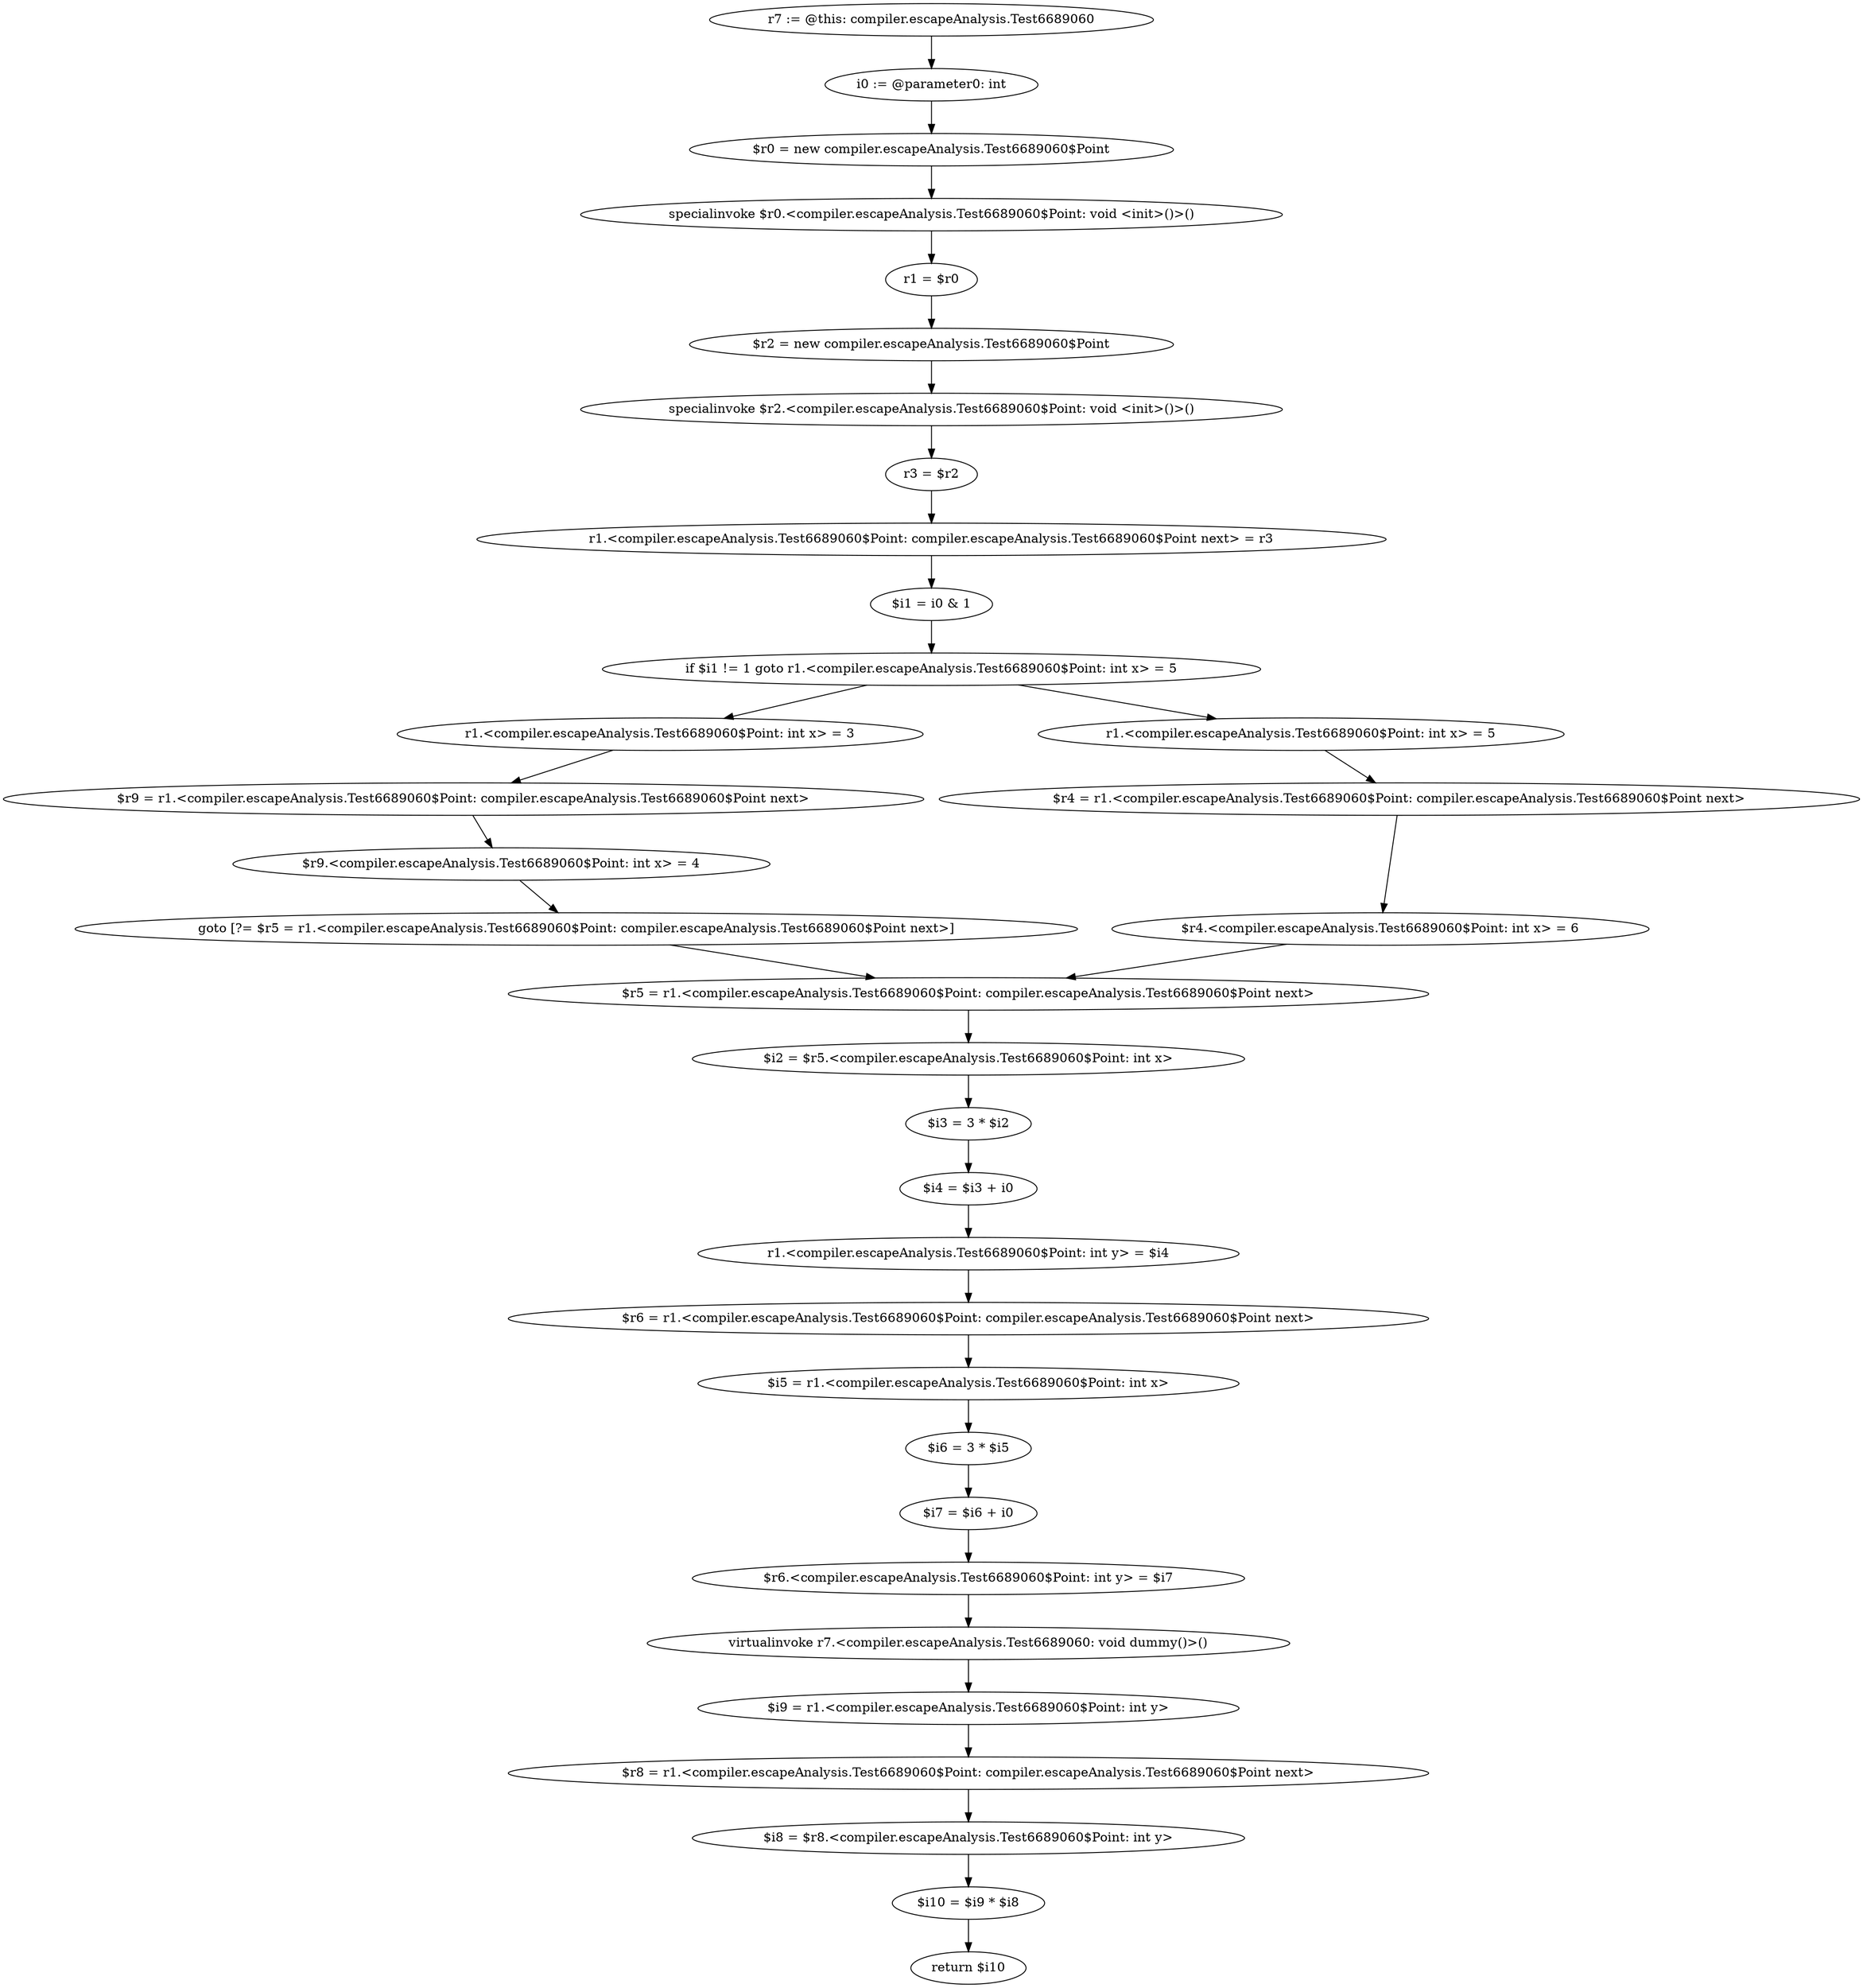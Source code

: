 digraph "unitGraph" {
    "r7 := @this: compiler.escapeAnalysis.Test6689060"
    "i0 := @parameter0: int"
    "$r0 = new compiler.escapeAnalysis.Test6689060$Point"
    "specialinvoke $r0.<compiler.escapeAnalysis.Test6689060$Point: void <init>()>()"
    "r1 = $r0"
    "$r2 = new compiler.escapeAnalysis.Test6689060$Point"
    "specialinvoke $r2.<compiler.escapeAnalysis.Test6689060$Point: void <init>()>()"
    "r3 = $r2"
    "r1.<compiler.escapeAnalysis.Test6689060$Point: compiler.escapeAnalysis.Test6689060$Point next> = r3"
    "$i1 = i0 & 1"
    "if $i1 != 1 goto r1.<compiler.escapeAnalysis.Test6689060$Point: int x> = 5"
    "r1.<compiler.escapeAnalysis.Test6689060$Point: int x> = 3"
    "$r9 = r1.<compiler.escapeAnalysis.Test6689060$Point: compiler.escapeAnalysis.Test6689060$Point next>"
    "$r9.<compiler.escapeAnalysis.Test6689060$Point: int x> = 4"
    "goto [?= $r5 = r1.<compiler.escapeAnalysis.Test6689060$Point: compiler.escapeAnalysis.Test6689060$Point next>]"
    "r1.<compiler.escapeAnalysis.Test6689060$Point: int x> = 5"
    "$r4 = r1.<compiler.escapeAnalysis.Test6689060$Point: compiler.escapeAnalysis.Test6689060$Point next>"
    "$r4.<compiler.escapeAnalysis.Test6689060$Point: int x> = 6"
    "$r5 = r1.<compiler.escapeAnalysis.Test6689060$Point: compiler.escapeAnalysis.Test6689060$Point next>"
    "$i2 = $r5.<compiler.escapeAnalysis.Test6689060$Point: int x>"
    "$i3 = 3 * $i2"
    "$i4 = $i3 + i0"
    "r1.<compiler.escapeAnalysis.Test6689060$Point: int y> = $i4"
    "$r6 = r1.<compiler.escapeAnalysis.Test6689060$Point: compiler.escapeAnalysis.Test6689060$Point next>"
    "$i5 = r1.<compiler.escapeAnalysis.Test6689060$Point: int x>"
    "$i6 = 3 * $i5"
    "$i7 = $i6 + i0"
    "$r6.<compiler.escapeAnalysis.Test6689060$Point: int y> = $i7"
    "virtualinvoke r7.<compiler.escapeAnalysis.Test6689060: void dummy()>()"
    "$i9 = r1.<compiler.escapeAnalysis.Test6689060$Point: int y>"
    "$r8 = r1.<compiler.escapeAnalysis.Test6689060$Point: compiler.escapeAnalysis.Test6689060$Point next>"
    "$i8 = $r8.<compiler.escapeAnalysis.Test6689060$Point: int y>"
    "$i10 = $i9 * $i8"
    "return $i10"
    "r7 := @this: compiler.escapeAnalysis.Test6689060"->"i0 := @parameter0: int";
    "i0 := @parameter0: int"->"$r0 = new compiler.escapeAnalysis.Test6689060$Point";
    "$r0 = new compiler.escapeAnalysis.Test6689060$Point"->"specialinvoke $r0.<compiler.escapeAnalysis.Test6689060$Point: void <init>()>()";
    "specialinvoke $r0.<compiler.escapeAnalysis.Test6689060$Point: void <init>()>()"->"r1 = $r0";
    "r1 = $r0"->"$r2 = new compiler.escapeAnalysis.Test6689060$Point";
    "$r2 = new compiler.escapeAnalysis.Test6689060$Point"->"specialinvoke $r2.<compiler.escapeAnalysis.Test6689060$Point: void <init>()>()";
    "specialinvoke $r2.<compiler.escapeAnalysis.Test6689060$Point: void <init>()>()"->"r3 = $r2";
    "r3 = $r2"->"r1.<compiler.escapeAnalysis.Test6689060$Point: compiler.escapeAnalysis.Test6689060$Point next> = r3";
    "r1.<compiler.escapeAnalysis.Test6689060$Point: compiler.escapeAnalysis.Test6689060$Point next> = r3"->"$i1 = i0 & 1";
    "$i1 = i0 & 1"->"if $i1 != 1 goto r1.<compiler.escapeAnalysis.Test6689060$Point: int x> = 5";
    "if $i1 != 1 goto r1.<compiler.escapeAnalysis.Test6689060$Point: int x> = 5"->"r1.<compiler.escapeAnalysis.Test6689060$Point: int x> = 3";
    "if $i1 != 1 goto r1.<compiler.escapeAnalysis.Test6689060$Point: int x> = 5"->"r1.<compiler.escapeAnalysis.Test6689060$Point: int x> = 5";
    "r1.<compiler.escapeAnalysis.Test6689060$Point: int x> = 3"->"$r9 = r1.<compiler.escapeAnalysis.Test6689060$Point: compiler.escapeAnalysis.Test6689060$Point next>";
    "$r9 = r1.<compiler.escapeAnalysis.Test6689060$Point: compiler.escapeAnalysis.Test6689060$Point next>"->"$r9.<compiler.escapeAnalysis.Test6689060$Point: int x> = 4";
    "$r9.<compiler.escapeAnalysis.Test6689060$Point: int x> = 4"->"goto [?= $r5 = r1.<compiler.escapeAnalysis.Test6689060$Point: compiler.escapeAnalysis.Test6689060$Point next>]";
    "goto [?= $r5 = r1.<compiler.escapeAnalysis.Test6689060$Point: compiler.escapeAnalysis.Test6689060$Point next>]"->"$r5 = r1.<compiler.escapeAnalysis.Test6689060$Point: compiler.escapeAnalysis.Test6689060$Point next>";
    "r1.<compiler.escapeAnalysis.Test6689060$Point: int x> = 5"->"$r4 = r1.<compiler.escapeAnalysis.Test6689060$Point: compiler.escapeAnalysis.Test6689060$Point next>";
    "$r4 = r1.<compiler.escapeAnalysis.Test6689060$Point: compiler.escapeAnalysis.Test6689060$Point next>"->"$r4.<compiler.escapeAnalysis.Test6689060$Point: int x> = 6";
    "$r4.<compiler.escapeAnalysis.Test6689060$Point: int x> = 6"->"$r5 = r1.<compiler.escapeAnalysis.Test6689060$Point: compiler.escapeAnalysis.Test6689060$Point next>";
    "$r5 = r1.<compiler.escapeAnalysis.Test6689060$Point: compiler.escapeAnalysis.Test6689060$Point next>"->"$i2 = $r5.<compiler.escapeAnalysis.Test6689060$Point: int x>";
    "$i2 = $r5.<compiler.escapeAnalysis.Test6689060$Point: int x>"->"$i3 = 3 * $i2";
    "$i3 = 3 * $i2"->"$i4 = $i3 + i0";
    "$i4 = $i3 + i0"->"r1.<compiler.escapeAnalysis.Test6689060$Point: int y> = $i4";
    "r1.<compiler.escapeAnalysis.Test6689060$Point: int y> = $i4"->"$r6 = r1.<compiler.escapeAnalysis.Test6689060$Point: compiler.escapeAnalysis.Test6689060$Point next>";
    "$r6 = r1.<compiler.escapeAnalysis.Test6689060$Point: compiler.escapeAnalysis.Test6689060$Point next>"->"$i5 = r1.<compiler.escapeAnalysis.Test6689060$Point: int x>";
    "$i5 = r1.<compiler.escapeAnalysis.Test6689060$Point: int x>"->"$i6 = 3 * $i5";
    "$i6 = 3 * $i5"->"$i7 = $i6 + i0";
    "$i7 = $i6 + i0"->"$r6.<compiler.escapeAnalysis.Test6689060$Point: int y> = $i7";
    "$r6.<compiler.escapeAnalysis.Test6689060$Point: int y> = $i7"->"virtualinvoke r7.<compiler.escapeAnalysis.Test6689060: void dummy()>()";
    "virtualinvoke r7.<compiler.escapeAnalysis.Test6689060: void dummy()>()"->"$i9 = r1.<compiler.escapeAnalysis.Test6689060$Point: int y>";
    "$i9 = r1.<compiler.escapeAnalysis.Test6689060$Point: int y>"->"$r8 = r1.<compiler.escapeAnalysis.Test6689060$Point: compiler.escapeAnalysis.Test6689060$Point next>";
    "$r8 = r1.<compiler.escapeAnalysis.Test6689060$Point: compiler.escapeAnalysis.Test6689060$Point next>"->"$i8 = $r8.<compiler.escapeAnalysis.Test6689060$Point: int y>";
    "$i8 = $r8.<compiler.escapeAnalysis.Test6689060$Point: int y>"->"$i10 = $i9 * $i8";
    "$i10 = $i9 * $i8"->"return $i10";
}
